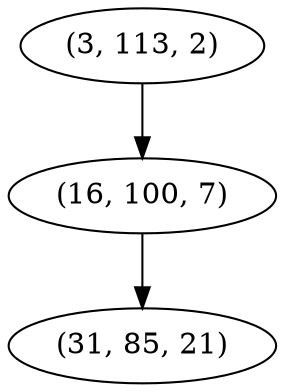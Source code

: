digraph tree {
    "(3, 113, 2)";
    "(16, 100, 7)";
    "(31, 85, 21)";
    "(3, 113, 2)" -> "(16, 100, 7)";
    "(16, 100, 7)" -> "(31, 85, 21)";
}
